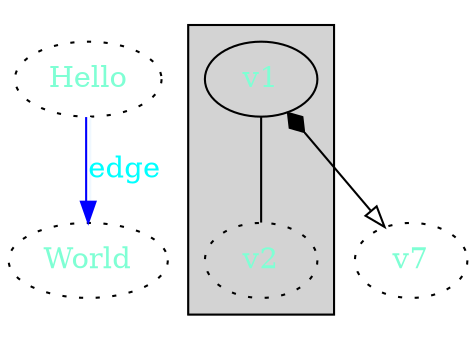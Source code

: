 digraph G{
  node [fontcolor="aquamarine:green", style="dotted"];
  Hello -> World [label="edge", fontcolor="aqua", color="blue:aliceblue"];
  
  subgraph cluster_0 {
    style="striped";
    v1 -> v2 [style="tapered", dir="none"];

  }

  v1 [style="filled"];
  v1 -> v7 [arrowhead="empty", dir="both", arrowtail="diamond"];

}
